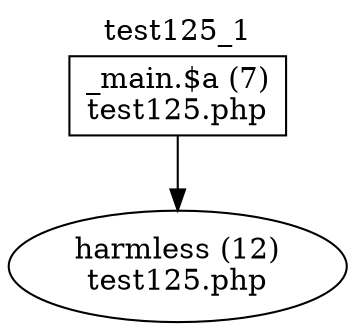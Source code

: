 digraph cfg {
  label="test125_1";
  labelloc=t;
  n1 [shape=box, label="_main.$a (7)\ntest125.php"];
  n2 [shape=ellipse, label="harmless (12)\ntest125.php"];
  n1 -> n2;
}

